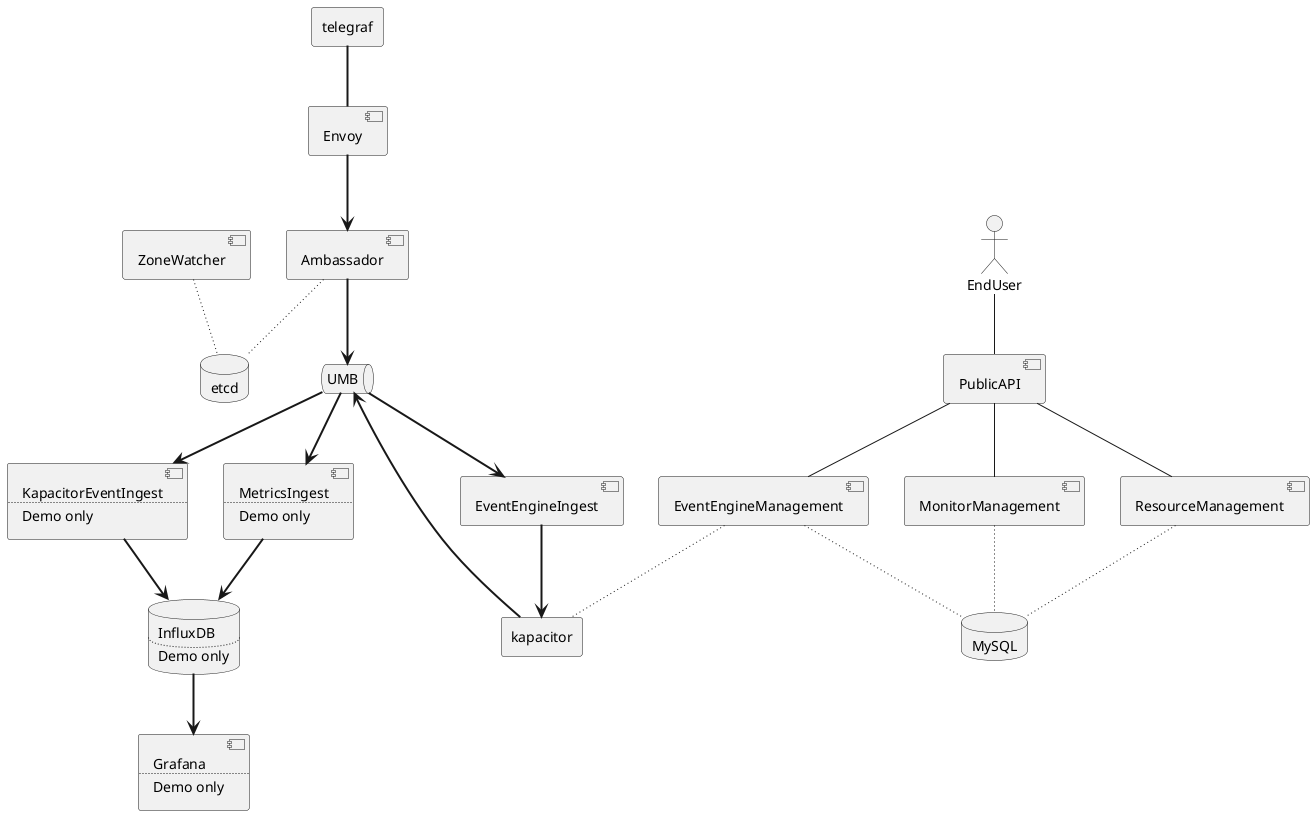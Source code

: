 @startuml

agent telegraf
component Envoy
component Ambassador
component MonitorManagement
component ResourceManagement
component ZoneWatcher
database MySQL
database etcd
component MetricsIngest [
MetricsIngest
....
Demo only
]
component EventEngineIngest
component EventEngineManagement
component KapacitorEventIngest [
KapacitorEventIngest
....
Demo only
]
agent kapacitor
queue UMB
database InfluxDB [
InfluxDB
....
Demo only
]
component Grafana [
Grafana
....
Demo only
]
actor EndUser
component PublicAPI

telegraf == Envoy
Envoy ==> Ambassador
Ambassador ==> UMB
Ambassador ~~ etcd
ZoneWatcher ~~ etcd
UMB ==> EventEngineIngest
UMB ==> MetricsIngest
MetricsIngest ==> InfluxDB
EventEngineIngest ==> kapacitor
kapacitor ==> UMB
UMB ==> KapacitorEventIngest
KapacitorEventIngest ==> InfluxDB

MonitorManagement ~~ MySQL
ResourceManagement ~~ MySQL
EventEngineManagement ~~ MySQL
EventEngineManagement ~~ kapacitor

InfluxDB ==> Grafana

EndUser -- PublicAPI
PublicAPI -- MonitorManagement
PublicAPI -- ResourceManagement
PublicAPI -- EventEngineManagement

@enduml